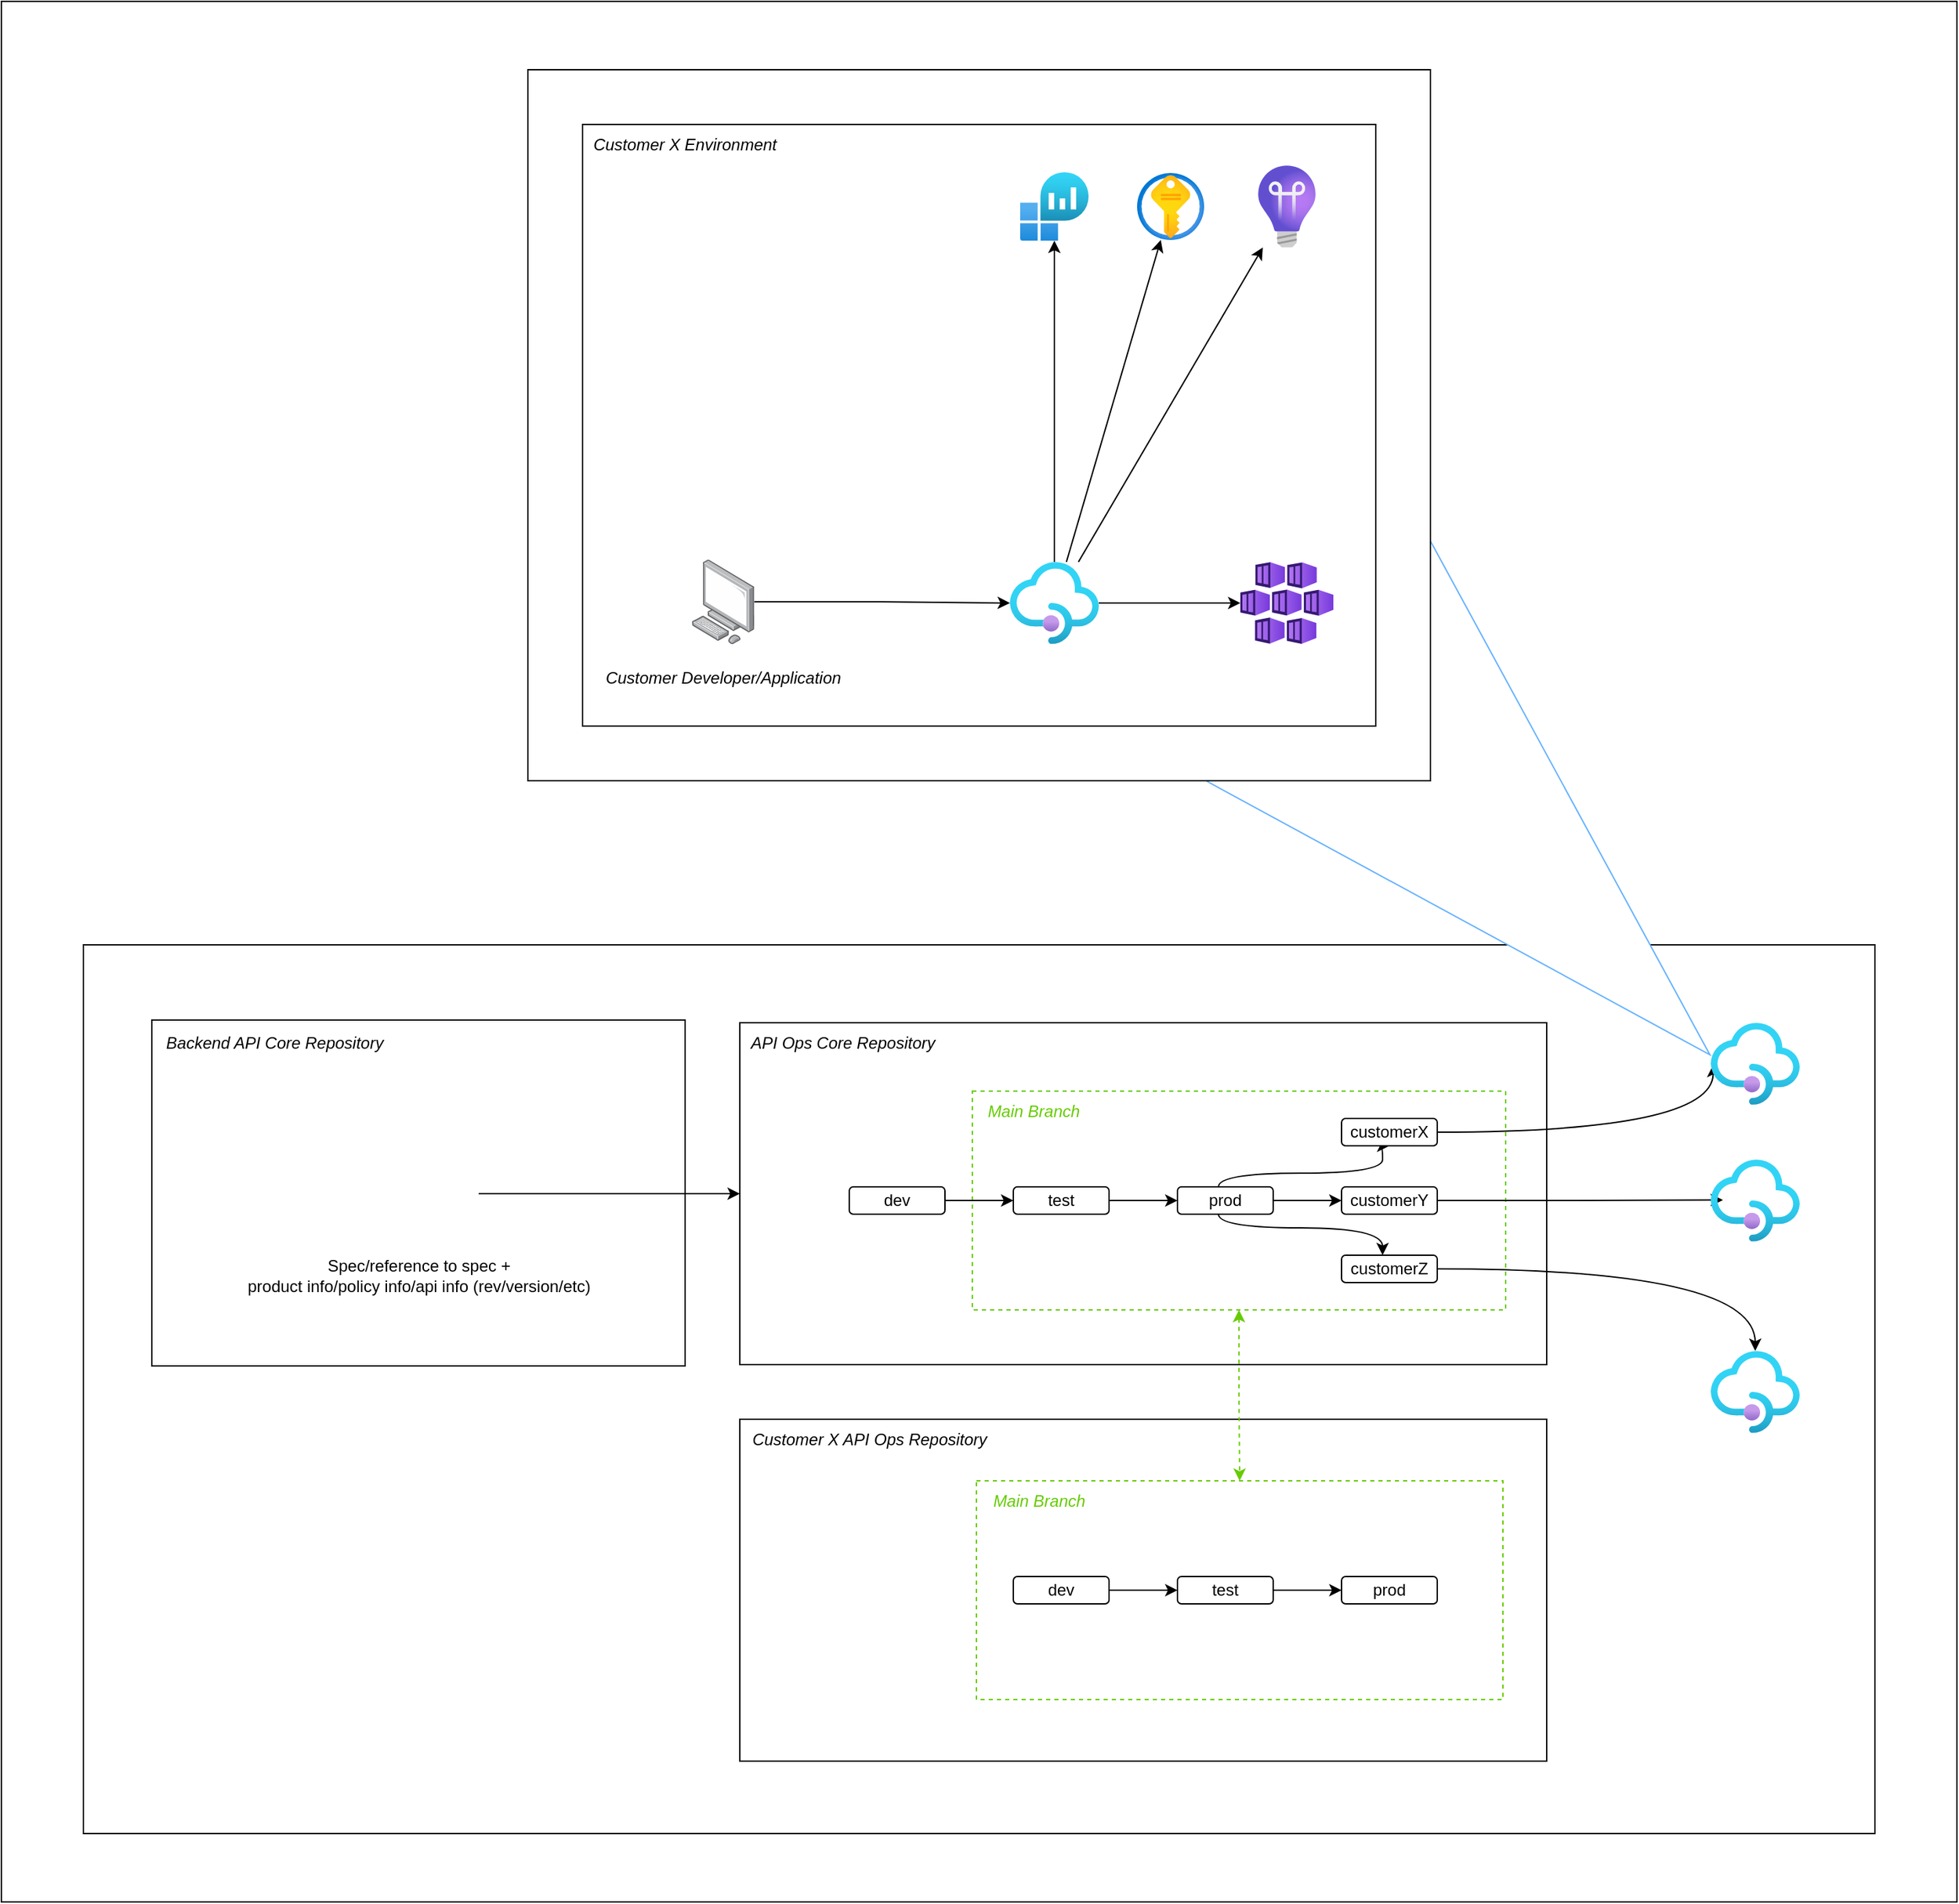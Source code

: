 <mxfile version="21.6.7" type="device">
  <diagram name="Page-1" id="SksBkUgc__Ab_g3Ew16y">
    <mxGraphModel dx="1940" dy="1443" grid="1" gridSize="10" guides="1" tooltips="1" connect="1" arrows="1" fold="1" page="1" pageScale="1" pageWidth="850" pageHeight="1100" math="0" shadow="0">
      <root>
        <mxCell id="0" />
        <mxCell id="1" parent="0" />
        <mxCell id="asoLXX4vzsIIh42s9x8h-74" value="" style="rounded=0;whiteSpace=wrap;html=1;" vertex="1" parent="1">
          <mxGeometry x="140" y="100" width="1430" height="1390" as="geometry" />
        </mxCell>
        <mxCell id="asoLXX4vzsIIh42s9x8h-31" value="" style="rounded=0;whiteSpace=wrap;html=1;" vertex="1" parent="1">
          <mxGeometry x="200" y="790" width="1310" height="650" as="geometry" />
        </mxCell>
        <mxCell id="asoLXX4vzsIIh42s9x8h-32" value="" style="rounded=0;whiteSpace=wrap;html=1;" vertex="1" parent="1">
          <mxGeometry x="680" y="1137" width="590" height="250" as="geometry" />
        </mxCell>
        <mxCell id="asoLXX4vzsIIh42s9x8h-33" value="" style="rounded=0;whiteSpace=wrap;html=1;" vertex="1" parent="1">
          <mxGeometry x="680" y="847" width="590" height="250" as="geometry" />
        </mxCell>
        <mxCell id="asoLXX4vzsIIh42s9x8h-34" style="edgeStyle=orthogonalEdgeStyle;rounded=0;orthogonalLoop=1;jettySize=auto;html=1;entryX=0.5;entryY=0;entryDx=0;entryDy=0;dashed=1;strokeColor=#66CC00;startArrow=classic;startFill=1;" edge="1" parent="1" source="asoLXX4vzsIIh42s9x8h-35" target="asoLXX4vzsIIh42s9x8h-50">
          <mxGeometry relative="1" as="geometry" />
        </mxCell>
        <mxCell id="asoLXX4vzsIIh42s9x8h-35" value="" style="rounded=0;whiteSpace=wrap;html=1;dashed=1;strokeColor=#66CC00;" vertex="1" parent="1">
          <mxGeometry x="850" y="897" width="390" height="160" as="geometry" />
        </mxCell>
        <mxCell id="asoLXX4vzsIIh42s9x8h-36" style="edgeStyle=orthogonalEdgeStyle;rounded=0;orthogonalLoop=1;jettySize=auto;html=1;" edge="1" parent="1" source="asoLXX4vzsIIh42s9x8h-37" target="asoLXX4vzsIIh42s9x8h-39">
          <mxGeometry relative="1" as="geometry" />
        </mxCell>
        <mxCell id="asoLXX4vzsIIh42s9x8h-37" value="dev" style="rounded=1;whiteSpace=wrap;html=1;" vertex="1" parent="1">
          <mxGeometry x="760" y="967" width="70" height="20" as="geometry" />
        </mxCell>
        <mxCell id="asoLXX4vzsIIh42s9x8h-38" style="edgeStyle=orthogonalEdgeStyle;rounded=0;orthogonalLoop=1;jettySize=auto;html=1;" edge="1" parent="1" source="asoLXX4vzsIIh42s9x8h-39" target="asoLXX4vzsIIh42s9x8h-45">
          <mxGeometry relative="1" as="geometry" />
        </mxCell>
        <mxCell id="asoLXX4vzsIIh42s9x8h-39" value="test" style="rounded=1;whiteSpace=wrap;html=1;" vertex="1" parent="1">
          <mxGeometry x="880" y="967" width="70" height="20" as="geometry" />
        </mxCell>
        <mxCell id="asoLXX4vzsIIh42s9x8h-40" style="edgeStyle=orthogonalEdgeStyle;rounded=0;orthogonalLoop=1;jettySize=auto;html=1;curved=1;" edge="1" parent="1" source="asoLXX4vzsIIh42s9x8h-41" target="asoLXX4vzsIIh42s9x8h-58">
          <mxGeometry relative="1" as="geometry" />
        </mxCell>
        <mxCell id="asoLXX4vzsIIh42s9x8h-41" value="customerZ" style="rounded=1;whiteSpace=wrap;html=1;" vertex="1" parent="1">
          <mxGeometry x="1120" y="1017" width="70" height="20" as="geometry" />
        </mxCell>
        <mxCell id="asoLXX4vzsIIh42s9x8h-42" style="edgeStyle=orthogonalEdgeStyle;rounded=0;orthogonalLoop=1;jettySize=auto;html=1;entryX=0;entryY=0.5;entryDx=0;entryDy=0;" edge="1" parent="1" source="asoLXX4vzsIIh42s9x8h-45" target="asoLXX4vzsIIh42s9x8h-49">
          <mxGeometry relative="1" as="geometry" />
        </mxCell>
        <mxCell id="asoLXX4vzsIIh42s9x8h-43" style="edgeStyle=orthogonalEdgeStyle;rounded=0;orthogonalLoop=1;jettySize=auto;html=1;curved=1;" edge="1" parent="1" source="asoLXX4vzsIIh42s9x8h-45" target="asoLXX4vzsIIh42s9x8h-41">
          <mxGeometry relative="1" as="geometry">
            <Array as="points">
              <mxPoint x="1030" y="997" />
              <mxPoint x="1150" y="997" />
            </Array>
          </mxGeometry>
        </mxCell>
        <mxCell id="asoLXX4vzsIIh42s9x8h-44" style="edgeStyle=orthogonalEdgeStyle;rounded=0;orthogonalLoop=1;jettySize=auto;html=1;entryX=0.5;entryY=1;entryDx=0;entryDy=0;curved=1;" edge="1" parent="1" source="asoLXX4vzsIIh42s9x8h-45" target="asoLXX4vzsIIh42s9x8h-47">
          <mxGeometry relative="1" as="geometry">
            <Array as="points">
              <mxPoint x="1030" y="957" />
              <mxPoint x="1150" y="957" />
            </Array>
          </mxGeometry>
        </mxCell>
        <mxCell id="asoLXX4vzsIIh42s9x8h-45" value="prod" style="rounded=1;whiteSpace=wrap;html=1;" vertex="1" parent="1">
          <mxGeometry x="1000" y="967" width="70" height="20" as="geometry" />
        </mxCell>
        <mxCell id="asoLXX4vzsIIh42s9x8h-46" style="edgeStyle=orthogonalEdgeStyle;rounded=0;orthogonalLoop=1;jettySize=auto;html=1;entryX=0.027;entryY=0.513;entryDx=0;entryDy=0;entryPerimeter=0;curved=1;" edge="1" parent="1" source="asoLXX4vzsIIh42s9x8h-47" target="asoLXX4vzsIIh42s9x8h-60">
          <mxGeometry relative="1" as="geometry" />
        </mxCell>
        <mxCell id="asoLXX4vzsIIh42s9x8h-47" value="customerX" style="rounded=1;whiteSpace=wrap;html=1;" vertex="1" parent="1">
          <mxGeometry x="1120" y="917" width="70" height="20" as="geometry" />
        </mxCell>
        <mxCell id="asoLXX4vzsIIh42s9x8h-48" style="edgeStyle=orthogonalEdgeStyle;rounded=0;orthogonalLoop=1;jettySize=auto;html=1;entryX=0.137;entryY=0.494;entryDx=0;entryDy=0;entryPerimeter=0;" edge="1" parent="1" source="asoLXX4vzsIIh42s9x8h-49" target="asoLXX4vzsIIh42s9x8h-59">
          <mxGeometry relative="1" as="geometry" />
        </mxCell>
        <mxCell id="asoLXX4vzsIIh42s9x8h-49" value="customerY" style="rounded=1;whiteSpace=wrap;html=1;" vertex="1" parent="1">
          <mxGeometry x="1120" y="967" width="70" height="20" as="geometry" />
        </mxCell>
        <mxCell id="asoLXX4vzsIIh42s9x8h-50" value="" style="rounded=0;whiteSpace=wrap;html=1;dashed=1;strokeColor=#66CC00;" vertex="1" parent="1">
          <mxGeometry x="853" y="1182" width="385" height="160" as="geometry" />
        </mxCell>
        <mxCell id="asoLXX4vzsIIh42s9x8h-51" style="edgeStyle=orthogonalEdgeStyle;rounded=0;orthogonalLoop=1;jettySize=auto;html=1;" edge="1" parent="1" source="asoLXX4vzsIIh42s9x8h-52" target="asoLXX4vzsIIh42s9x8h-54">
          <mxGeometry relative="1" as="geometry" />
        </mxCell>
        <mxCell id="asoLXX4vzsIIh42s9x8h-52" value="dev" style="rounded=1;whiteSpace=wrap;html=1;" vertex="1" parent="1">
          <mxGeometry x="880" y="1252" width="70" height="20" as="geometry" />
        </mxCell>
        <mxCell id="asoLXX4vzsIIh42s9x8h-53" style="edgeStyle=orthogonalEdgeStyle;rounded=0;orthogonalLoop=1;jettySize=auto;html=1;" edge="1" parent="1" source="asoLXX4vzsIIh42s9x8h-54" target="asoLXX4vzsIIh42s9x8h-55">
          <mxGeometry relative="1" as="geometry" />
        </mxCell>
        <mxCell id="asoLXX4vzsIIh42s9x8h-54" value="test" style="rounded=1;whiteSpace=wrap;html=1;" vertex="1" parent="1">
          <mxGeometry x="1000" y="1252" width="70" height="20" as="geometry" />
        </mxCell>
        <mxCell id="asoLXX4vzsIIh42s9x8h-55" value="prod" style="rounded=1;whiteSpace=wrap;html=1;" vertex="1" parent="1">
          <mxGeometry x="1120" y="1252" width="70" height="20" as="geometry" />
        </mxCell>
        <mxCell id="asoLXX4vzsIIh42s9x8h-56" value="&lt;i style=&quot;border-color: var(--border-color);&quot;&gt;API Ops Core Repository&lt;/i&gt;" style="text;strokeColor=none;align=center;fillColor=none;html=1;verticalAlign=middle;whiteSpace=wrap;rounded=0;" vertex="1" parent="1">
          <mxGeometry x="681" y="847" width="149" height="30" as="geometry" />
        </mxCell>
        <mxCell id="asoLXX4vzsIIh42s9x8h-57" value="&lt;i style=&quot;border-color: var(--border-color);&quot;&gt;Customer X API Ops Repository&lt;/i&gt;" style="text;strokeColor=none;align=center;fillColor=none;html=1;verticalAlign=middle;whiteSpace=wrap;rounded=0;" vertex="1" parent="1">
          <mxGeometry x="680" y="1137" width="190" height="30" as="geometry" />
        </mxCell>
        <mxCell id="asoLXX4vzsIIh42s9x8h-58" value="" style="image;aspect=fixed;html=1;points=[];align=center;fontSize=12;image=img/lib/azure2/app_services/API_Management_Services.svg;" vertex="1" parent="1">
          <mxGeometry x="1390" y="1087" width="65" height="60" as="geometry" />
        </mxCell>
        <mxCell id="asoLXX4vzsIIh42s9x8h-59" value="" style="image;aspect=fixed;html=1;points=[];align=center;fontSize=12;image=img/lib/azure2/integration/API_Management_Services.svg;" vertex="1" parent="1">
          <mxGeometry x="1390" y="947" width="65" height="60" as="geometry" />
        </mxCell>
        <mxCell id="asoLXX4vzsIIh42s9x8h-60" value="" style="image;aspect=fixed;html=1;points=[];align=center;fontSize=12;image=img/lib/azure2/integration/API_Management_Services.svg;" vertex="1" parent="1">
          <mxGeometry x="1390" y="847" width="65" height="60" as="geometry" />
        </mxCell>
        <mxCell id="asoLXX4vzsIIh42s9x8h-61" value="&lt;i&gt;Main Branch&lt;/i&gt;" style="text;strokeColor=none;align=center;fillColor=none;html=1;verticalAlign=middle;whiteSpace=wrap;rounded=0;fontColor=#66CC00;" vertex="1" parent="1">
          <mxGeometry x="850" y="897" width="90" height="30" as="geometry" />
        </mxCell>
        <mxCell id="asoLXX4vzsIIh42s9x8h-62" value="&lt;i&gt;Main Branch&lt;/i&gt;" style="text;strokeColor=none;align=center;fillColor=none;html=1;verticalAlign=middle;whiteSpace=wrap;rounded=0;fontColor=#66CC00;" vertex="1" parent="1">
          <mxGeometry x="854" y="1182" width="90" height="30" as="geometry" />
        </mxCell>
        <mxCell id="asoLXX4vzsIIh42s9x8h-63" value="" style="rounded=0;whiteSpace=wrap;html=1;" vertex="1" parent="1">
          <mxGeometry x="250" y="845" width="390" height="253" as="geometry" />
        </mxCell>
        <mxCell id="asoLXX4vzsIIh42s9x8h-64" value="&lt;i style=&quot;border-color: var(--border-color);&quot;&gt;Backend API Core Repository&lt;/i&gt;" style="text;strokeColor=none;align=center;fillColor=none;html=1;verticalAlign=middle;whiteSpace=wrap;rounded=0;" vertex="1" parent="1">
          <mxGeometry x="250" y="847" width="180" height="30" as="geometry" />
        </mxCell>
        <mxCell id="asoLXX4vzsIIh42s9x8h-65" style="edgeStyle=orthogonalEdgeStyle;rounded=0;orthogonalLoop=1;jettySize=auto;html=1;" edge="1" parent="1" source="asoLXX4vzsIIh42s9x8h-66" target="asoLXX4vzsIIh42s9x8h-33">
          <mxGeometry relative="1" as="geometry" />
        </mxCell>
        <mxCell id="asoLXX4vzsIIh42s9x8h-66" value="" style="shape=image;html=1;verticalAlign=top;verticalLabelPosition=bottom;labelBackgroundColor=#ffffff;imageAspect=0;aspect=fixed;image=https://cdn1.iconfinder.com/data/icons/hawcons/32/698837-icon-110-zip-128.png" vertex="1" parent="1">
          <mxGeometry x="401" y="928" width="88" height="88" as="geometry" />
        </mxCell>
        <mxCell id="asoLXX4vzsIIh42s9x8h-67" value="Spec/reference to spec + &lt;br&gt;product info/policy info/api info (rev/version/etc)" style="text;strokeColor=none;align=center;fillColor=none;html=1;verticalAlign=middle;whiteSpace=wrap;rounded=0;" vertex="1" parent="1">
          <mxGeometry x="307.5" y="1017" width="275" height="30" as="geometry" />
        </mxCell>
        <mxCell id="asoLXX4vzsIIh42s9x8h-72" value="" style="triangle;whiteSpace=wrap;html=1;direction=south;rotation=-45;strokeColor=#66B2FF;" vertex="1" parent="1">
          <mxGeometry x="1110.32" y="503.46" width="254.05" height="429.94" as="geometry" />
        </mxCell>
        <mxCell id="asoLXX4vzsIIh42s9x8h-1" value="" style="rounded=0;whiteSpace=wrap;html=1;" vertex="1" parent="1">
          <mxGeometry x="525" y="150" width="660" height="520" as="geometry" />
        </mxCell>
        <mxCell id="asoLXX4vzsIIh42s9x8h-2" value="" style="rounded=0;whiteSpace=wrap;html=1;" vertex="1" parent="1">
          <mxGeometry x="565" y="190" width="580" height="440" as="geometry" />
        </mxCell>
        <mxCell id="asoLXX4vzsIIh42s9x8h-3" style="edgeStyle=orthogonalEdgeStyle;rounded=0;orthogonalLoop=1;jettySize=auto;html=1;" edge="1" parent="1" source="asoLXX4vzsIIh42s9x8h-4" target="asoLXX4vzsIIh42s9x8h-7">
          <mxGeometry relative="1" as="geometry" />
        </mxCell>
        <mxCell id="asoLXX4vzsIIh42s9x8h-4" value="" style="image;aspect=fixed;html=1;points=[];align=center;fontSize=12;image=img/lib/azure2/app_services/API_Management_Services.svg;" vertex="1" parent="1">
          <mxGeometry x="877.5" y="510" width="65" height="60" as="geometry" />
        </mxCell>
        <mxCell id="asoLXX4vzsIIh42s9x8h-5" style="edgeStyle=orthogonalEdgeStyle;rounded=0;orthogonalLoop=1;jettySize=auto;html=1;" edge="1" parent="1" source="asoLXX4vzsIIh42s9x8h-6" target="asoLXX4vzsIIh42s9x8h-4">
          <mxGeometry relative="1" as="geometry" />
        </mxCell>
        <mxCell id="asoLXX4vzsIIh42s9x8h-6" value="" style="image;points=[];aspect=fixed;html=1;align=center;shadow=0;dashed=0;image=img/lib/allied_telesis/computer_and_terminals/Personal_Computer.svg;" vertex="1" parent="1">
          <mxGeometry x="645" y="508.2" width="45.6" height="61.8" as="geometry" />
        </mxCell>
        <mxCell id="asoLXX4vzsIIh42s9x8h-7" value="" style="image;aspect=fixed;html=1;points=[];align=center;fontSize=12;image=img/lib/azure2/compute/Kubernetes_Services.svg;" vertex="1" parent="1">
          <mxGeometry x="1046" y="510" width="68" height="60" as="geometry" />
        </mxCell>
        <mxCell id="asoLXX4vzsIIh42s9x8h-8" value="&lt;i&gt;Customer X Environment&lt;/i&gt;" style="text;strokeColor=none;align=center;fillColor=none;html=1;verticalAlign=middle;whiteSpace=wrap;rounded=0;" vertex="1" parent="1">
          <mxGeometry x="565" y="190" width="150" height="30" as="geometry" />
        </mxCell>
        <mxCell id="asoLXX4vzsIIh42s9x8h-9" value="&lt;i&gt;Customer Developer/Application&lt;/i&gt;" style="text;strokeColor=none;align=center;fillColor=none;html=1;verticalAlign=middle;whiteSpace=wrap;rounded=0;" vertex="1" parent="1">
          <mxGeometry x="576.7" y="580" width="182.2" height="30" as="geometry" />
        </mxCell>
        <mxCell id="asoLXX4vzsIIh42s9x8h-10" value="" style="image;aspect=fixed;html=1;points=[];align=center;fontSize=12;image=img/lib/azure2/analytics/Log_Analytics_Workspaces.svg;" vertex="1" parent="1">
          <mxGeometry x="885" y="225" width="50" height="50" as="geometry" />
        </mxCell>
        <mxCell id="asoLXX4vzsIIh42s9x8h-11" value="" style="image;aspect=fixed;html=1;points=[];align=center;fontSize=12;image=img/lib/azure2/devops/Application_Insights.svg;" vertex="1" parent="1">
          <mxGeometry x="1059.05" y="220" width="41.9" height="60" as="geometry" />
        </mxCell>
        <mxCell id="asoLXX4vzsIIh42s9x8h-12" value="" style="image;aspect=fixed;html=1;points=[];align=center;fontSize=12;image=img/lib/azure2/security/Key_Vaults.svg;" vertex="1" parent="1">
          <mxGeometry x="970.5" y="225.5" width="49" height="49" as="geometry" />
        </mxCell>
        <mxCell id="asoLXX4vzsIIh42s9x8h-13" style="edgeStyle=orthogonalEdgeStyle;rounded=0;orthogonalLoop=1;jettySize=auto;html=1;" edge="1" parent="1" source="asoLXX4vzsIIh42s9x8h-4" target="asoLXX4vzsIIh42s9x8h-10">
          <mxGeometry relative="1" as="geometry" />
        </mxCell>
        <mxCell id="asoLXX4vzsIIh42s9x8h-14" style="rounded=0;orthogonalLoop=1;jettySize=auto;html=1;" edge="1" parent="1" source="asoLXX4vzsIIh42s9x8h-4" target="asoLXX4vzsIIh42s9x8h-11">
          <mxGeometry relative="1" as="geometry" />
        </mxCell>
        <mxCell id="asoLXX4vzsIIh42s9x8h-15" style="rounded=0;orthogonalLoop=1;jettySize=auto;html=1;" edge="1" parent="1" source="asoLXX4vzsIIh42s9x8h-4" target="asoLXX4vzsIIh42s9x8h-12">
          <mxGeometry relative="1" as="geometry" />
        </mxCell>
      </root>
    </mxGraphModel>
  </diagram>
</mxfile>
